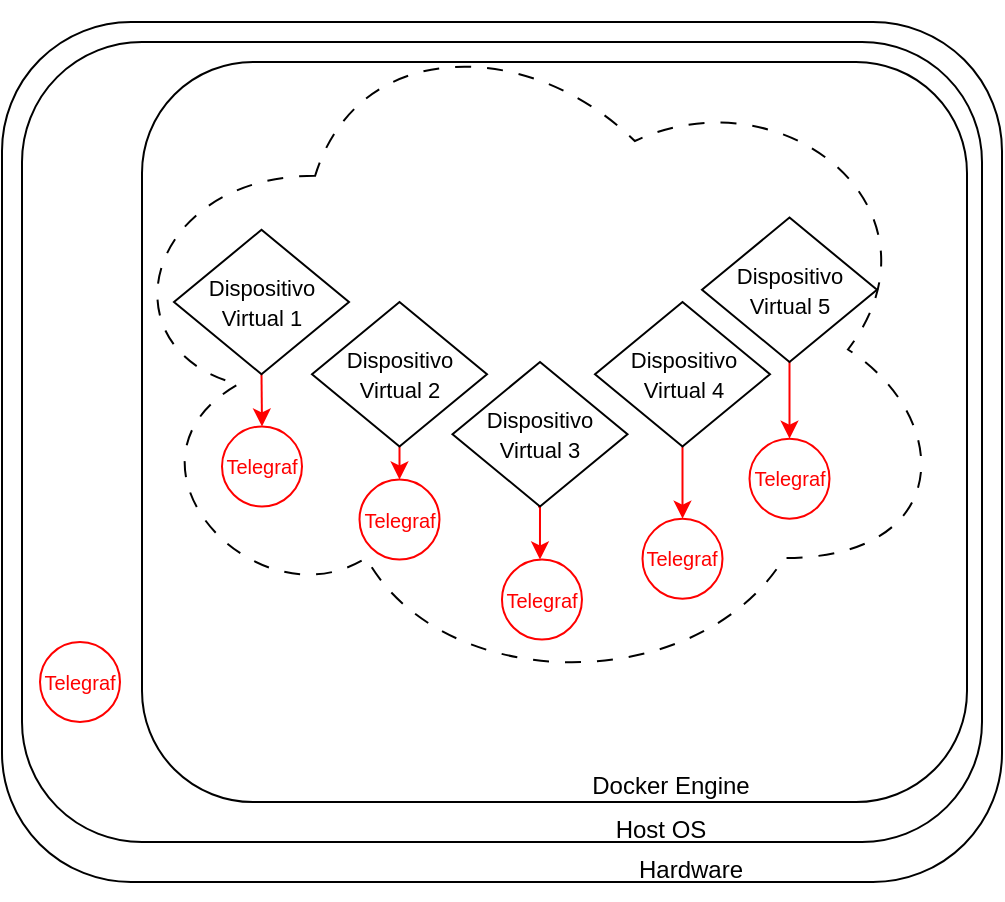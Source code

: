 <mxfile version="28.1.0">
  <diagram name="Page-1" id="xIOkTCL3K24IWR9tix57">
    <mxGraphModel dx="786" dy="699" grid="1" gridSize="10" guides="1" tooltips="1" connect="1" arrows="1" fold="1" page="1" pageScale="1" pageWidth="827" pageHeight="1169" math="0" shadow="0">
      <root>
        <mxCell id="0" />
        <mxCell id="1" style="" parent="0" />
        <mxCell id="3SZMAM52sG9_Gdmyh299-129" value="" style="rounded=1;whiteSpace=wrap;html=1;shadow=0;treeFolding=0;treeMoving=0;fixDash=0;collapsible=0;recursiveResize=1;expand=1;backgroundOutline=0;movableLabel=0;autosize=0;fixedWidth=0;comic=0;" parent="1" vertex="1">
          <mxGeometry x="240" y="470" width="500" height="430" as="geometry" />
        </mxCell>
        <mxCell id="3SZMAM52sG9_Gdmyh299-130" value="" style="rounded=1;whiteSpace=wrap;html=1;shadow=0;treeFolding=0;treeMoving=0;fixDash=0;collapsible=0;recursiveResize=1;expand=1;backgroundOutline=0;movableLabel=0;autosize=0;fixedWidth=0;comic=0;" parent="1" vertex="1">
          <mxGeometry x="250" y="480" width="480" height="400" as="geometry" />
        </mxCell>
        <mxCell id="3SZMAM52sG9_Gdmyh299-131" value="" style="rounded=1;whiteSpace=wrap;html=1;shadow=0;glass=0;perimeterSpacing=1;" parent="1" vertex="1">
          <mxGeometry x="310" y="490" width="412.5" height="370" as="geometry" />
        </mxCell>
        <mxCell id="3SZMAM52sG9_Gdmyh299-133" value="" style="ellipse;shape=cloud;whiteSpace=wrap;html=1;rotation=0;dashed=1;dashPattern=8 8;shadow=0;" parent="1" vertex="1">
          <mxGeometry x="290" y="460" width="426.25" height="347.5" as="geometry" />
        </mxCell>
        <mxCell id="NnatkJBT9xsz4FV3scjZ-47" style="edgeStyle=orthogonalEdgeStyle;rounded=0;orthogonalLoop=1;jettySize=auto;html=1;exitX=0.5;exitY=1;exitDx=0;exitDy=0;entryX=0.5;entryY=0;entryDx=0;entryDy=0;startArrow=classic;startFill=1;" parent="1" edge="1">
          <mxGeometry relative="1" as="geometry">
            <mxPoint x="503.13" y="918.75" as="targetPoint" />
          </mxGeometry>
        </mxCell>
        <mxCell id="3SZMAM52sG9_Gdmyh299-145" value="&lt;div&gt;Hardware&lt;/div&gt;" style="text;html=1;align=center;verticalAlign=middle;resizable=0;points=[];autosize=1;strokeColor=none;fillColor=none;shadow=0;" parent="1" vertex="1">
          <mxGeometry x="544" y="879" width="80" height="30" as="geometry" />
        </mxCell>
        <mxCell id="3SZMAM52sG9_Gdmyh299-146" value="Host OS" style="text;html=1;align=center;verticalAlign=middle;resizable=0;points=[];autosize=1;strokeColor=none;fillColor=none;shadow=0;" parent="1" vertex="1">
          <mxGeometry x="534" y="859" width="70" height="30" as="geometry" />
        </mxCell>
        <mxCell id="3SZMAM52sG9_Gdmyh299-149" value="&lt;div&gt;Docker Engine&lt;/div&gt;" style="text;html=1;align=center;verticalAlign=middle;resizable=0;points=[];autosize=1;strokeColor=none;fillColor=none;shadow=0;" parent="1" vertex="1">
          <mxGeometry x="524" y="837" width="100" height="30" as="geometry" />
        </mxCell>
        <mxCell id="NnatkJBT9xsz4FV3scjZ-24" style="edgeStyle=orthogonalEdgeStyle;rounded=0;orthogonalLoop=1;jettySize=auto;html=1;exitX=0.5;exitY=1;exitDx=0;exitDy=0;entryX=0.5;entryY=0;entryDx=0;entryDy=0;strokeColor=#FF0000;fontColor=#FF0000;" parent="1" source="3SZMAM52sG9_Gdmyh299-159" target="NnatkJBT9xsz4FV3scjZ-18" edge="1">
          <mxGeometry relative="1" as="geometry" />
        </mxCell>
        <mxCell id="3SZMAM52sG9_Gdmyh299-159" value="&lt;font style=&quot;font-size: 11px;&quot;&gt;Dispositivo Virtual 1&lt;/font&gt;" style="rhombus;whiteSpace=wrap;html=1;shadow=0;" parent="1" vertex="1">
          <mxGeometry x="326" y="573.89" width="87.5" height="72.22" as="geometry" />
        </mxCell>
        <mxCell id="NnatkJBT9xsz4FV3scjZ-1" value="Telegraf" style="ellipse;whiteSpace=wrap;html=1;aspect=fixed;shadow=0;fontSize=10;strokeColor=#FF0000;fontColor=#FF0000;" parent="1" vertex="1">
          <mxGeometry x="259" y="780" width="40" height="40" as="geometry" />
        </mxCell>
        <mxCell id="NnatkJBT9xsz4FV3scjZ-25" style="edgeStyle=orthogonalEdgeStyle;rounded=0;orthogonalLoop=1;jettySize=auto;html=1;exitX=0.5;exitY=1;exitDx=0;exitDy=0;entryX=0.5;entryY=0;entryDx=0;entryDy=0;strokeColor=#FF0000;fontColor=#FF0000;" parent="1" source="NnatkJBT9xsz4FV3scjZ-2" target="NnatkJBT9xsz4FV3scjZ-20" edge="1">
          <mxGeometry relative="1" as="geometry" />
        </mxCell>
        <mxCell id="NnatkJBT9xsz4FV3scjZ-2" value="&lt;font style=&quot;font-size: 11px;&quot;&gt;Dispositivo Virtual 2&lt;/font&gt;" style="rhombus;whiteSpace=wrap;html=1;shadow=0;" parent="1" vertex="1">
          <mxGeometry x="395" y="610" width="87.5" height="72.22" as="geometry" />
        </mxCell>
        <mxCell id="NnatkJBT9xsz4FV3scjZ-65" style="edgeStyle=orthogonalEdgeStyle;rounded=0;orthogonalLoop=1;jettySize=auto;html=1;exitX=0.5;exitY=1;exitDx=0;exitDy=0;entryX=0.5;entryY=0;entryDx=0;entryDy=0;strokeColor=#FF0000;fontColor=#FF0000;" parent="1" edge="1">
          <mxGeometry relative="1" as="geometry">
            <mxPoint x="508" y="712.22" as="sourcePoint" />
            <mxPoint x="508.99" y="738.75" as="targetPoint" />
          </mxGeometry>
        </mxCell>
        <mxCell id="NnatkJBT9xsz4FV3scjZ-3" value="&lt;font style=&quot;font-size: 11px;&quot;&gt;Dispositivo Virtual 3&lt;/font&gt;" style="rhombus;whiteSpace=wrap;html=1;shadow=0;" parent="1" vertex="1">
          <mxGeometry x="465.25" y="640" width="87.5" height="72.22" as="geometry" />
        </mxCell>
        <mxCell id="NnatkJBT9xsz4FV3scjZ-29" style="edgeStyle=orthogonalEdgeStyle;rounded=0;orthogonalLoop=1;jettySize=auto;html=1;exitX=0.5;exitY=1;exitDx=0;exitDy=0;entryX=0.5;entryY=0;entryDx=0;entryDy=0;strokeColor=#FF0000;fontColor=#FF0000;" parent="1" source="NnatkJBT9xsz4FV3scjZ-4" target="NnatkJBT9xsz4FV3scjZ-19" edge="1">
          <mxGeometry relative="1" as="geometry" />
        </mxCell>
        <mxCell id="NnatkJBT9xsz4FV3scjZ-4" value="&lt;font style=&quot;font-size: 11px;&quot;&gt;Dispositivo Virtual 5&lt;/font&gt;" style="rhombus;whiteSpace=wrap;html=1;shadow=0;" parent="1" vertex="1">
          <mxGeometry x="590" y="567.78" width="87.5" height="72.22" as="geometry" />
        </mxCell>
        <mxCell id="NnatkJBT9xsz4FV3scjZ-28" style="edgeStyle=orthogonalEdgeStyle;rounded=0;orthogonalLoop=1;jettySize=auto;html=1;exitX=0.5;exitY=1;exitDx=0;exitDy=0;entryX=0.5;entryY=0;entryDx=0;entryDy=0;strokeColor=#FF0000;fontColor=#FF0000;" parent="1" source="NnatkJBT9xsz4FV3scjZ-5" target="NnatkJBT9xsz4FV3scjZ-21" edge="1">
          <mxGeometry relative="1" as="geometry" />
        </mxCell>
        <mxCell id="NnatkJBT9xsz4FV3scjZ-5" value="&lt;div&gt;&lt;font style=&quot;font-size: 11px;&quot;&gt;Dispositivo Virtual 4&lt;/font&gt;&lt;/div&gt;" style="rhombus;whiteSpace=wrap;html=1;shadow=0;" parent="1" vertex="1">
          <mxGeometry x="536.5" y="610" width="87.5" height="72.22" as="geometry" />
        </mxCell>
        <mxCell id="NnatkJBT9xsz4FV3scjZ-17" value="Telegraf" style="ellipse;whiteSpace=wrap;html=1;aspect=fixed;shadow=0;fontSize=10;strokeColor=#FF0000;fontColor=#FF0000;" parent="1" vertex="1">
          <mxGeometry x="489.99" y="738.75" width="40" height="40" as="geometry" />
        </mxCell>
        <mxCell id="NnatkJBT9xsz4FV3scjZ-18" value="Telegraf" style="ellipse;whiteSpace=wrap;html=1;aspect=fixed;shadow=0;fontSize=10;strokeColor=#FF0000;fontColor=#FF0000;" parent="1" vertex="1">
          <mxGeometry x="350" y="672.22" width="40" height="40" as="geometry" />
        </mxCell>
        <mxCell id="NnatkJBT9xsz4FV3scjZ-19" value="Telegraf" style="ellipse;whiteSpace=wrap;html=1;aspect=fixed;shadow=0;fontSize=10;strokeColor=#FF0000;fontColor=#FF0000;" parent="1" vertex="1">
          <mxGeometry x="613.75" y="678.33" width="40" height="40" as="geometry" />
        </mxCell>
        <mxCell id="NnatkJBT9xsz4FV3scjZ-20" value="Telegraf" style="ellipse;whiteSpace=wrap;html=1;aspect=fixed;shadow=0;fontSize=10;strokeColor=#FF0000;fontColor=#FF0000;" parent="1" vertex="1">
          <mxGeometry x="418.75" y="698.75" width="40" height="40" as="geometry" />
        </mxCell>
        <mxCell id="NnatkJBT9xsz4FV3scjZ-21" value="Telegraf" style="ellipse;whiteSpace=wrap;html=1;aspect=fixed;shadow=0;fontSize=10;strokeColor=#FF0000;fontColor=#FF0000;" parent="1" vertex="1">
          <mxGeometry x="560.25" y="718.33" width="40" height="40" as="geometry" />
        </mxCell>
        <mxCell id="NnatkJBT9xsz4FV3scjZ-45" style="edgeStyle=orthogonalEdgeStyle;rounded=0;orthogonalLoop=1;jettySize=auto;html=1;exitX=0.5;exitY=0;exitDx=0;exitDy=0;entryX=0.5;entryY=1;entryDx=0;entryDy=0;" parent="1" edge="1">
          <mxGeometry relative="1" as="geometry">
            <mxPoint x="639" y="925" as="targetPoint" />
          </mxGeometry>
        </mxCell>
        <mxCell id="NnatkJBT9xsz4FV3scjZ-66" style="rounded=0;orthogonalLoop=1;jettySize=auto;html=1;exitX=1;exitY=0;exitDx=0;exitDy=0;entryX=0;entryY=0.5;entryDx=0;entryDy=0;flowAnimation=0;curved=0;dashed=1;startArrow=classic;startFill=1;dashPattern=8 8;" parent="1" edge="1">
          <mxGeometry relative="1" as="geometry">
            <mxPoint x="425.607" y="558.393" as="sourcePoint" />
          </mxGeometry>
        </mxCell>
        <mxCell id="NnatkJBT9xsz4FV3scjZ-67" style="rounded=0;orthogonalLoop=1;jettySize=auto;html=1;exitX=1;exitY=0;exitDx=0;exitDy=0;entryX=0;entryY=1;entryDx=0;entryDy=0;flowAnimation=0;curved=0;dashed=1;startArrow=classic;startFill=1;dashPattern=8 8;" parent="1" edge="1">
          <mxGeometry relative="1" as="geometry">
            <mxPoint x="483.688" y="547" as="targetPoint" />
          </mxGeometry>
        </mxCell>
        <mxCell id="NnatkJBT9xsz4FV3scjZ-68" style="rounded=0;orthogonalLoop=1;jettySize=auto;html=1;exitX=0.5;exitY=0;exitDx=0;exitDy=0;entryX=0.5;entryY=1;entryDx=0;entryDy=0;flowAnimation=0;curved=0;dashed=1;startArrow=classic;startFill=1;dashPattern=8 8;" parent="1" edge="1">
          <mxGeometry relative="1" as="geometry">
            <mxPoint x="502.125" y="562" as="targetPoint" />
          </mxGeometry>
        </mxCell>
        <mxCell id="NnatkJBT9xsz4FV3scjZ-69" style="rounded=0;orthogonalLoop=1;jettySize=auto;html=1;exitX=0;exitY=0;exitDx=0;exitDy=0;entryX=1;entryY=1;entryDx=0;entryDy=0;flowAnimation=0;curved=0;dashed=1;startArrow=classic;startFill=1;dashPattern=8 8;" parent="1" edge="1">
          <mxGeometry relative="1" as="geometry">
            <mxPoint x="520.562" y="547" as="targetPoint" />
          </mxGeometry>
        </mxCell>
        <mxCell id="NnatkJBT9xsz4FV3scjZ-70" style="rounded=0;orthogonalLoop=1;jettySize=auto;html=1;exitX=0;exitY=0;exitDx=0;exitDy=0;entryX=1;entryY=0.5;entryDx=0;entryDy=0;flowAnimation=0;curved=0;dashed=1;startArrow=classic;startFill=1;dashPattern=8 8;" parent="1" edge="1">
          <mxGeometry relative="1" as="geometry">
            <mxPoint x="539" y="532" as="targetPoint" />
          </mxGeometry>
        </mxCell>
      </root>
    </mxGraphModel>
  </diagram>
</mxfile>
